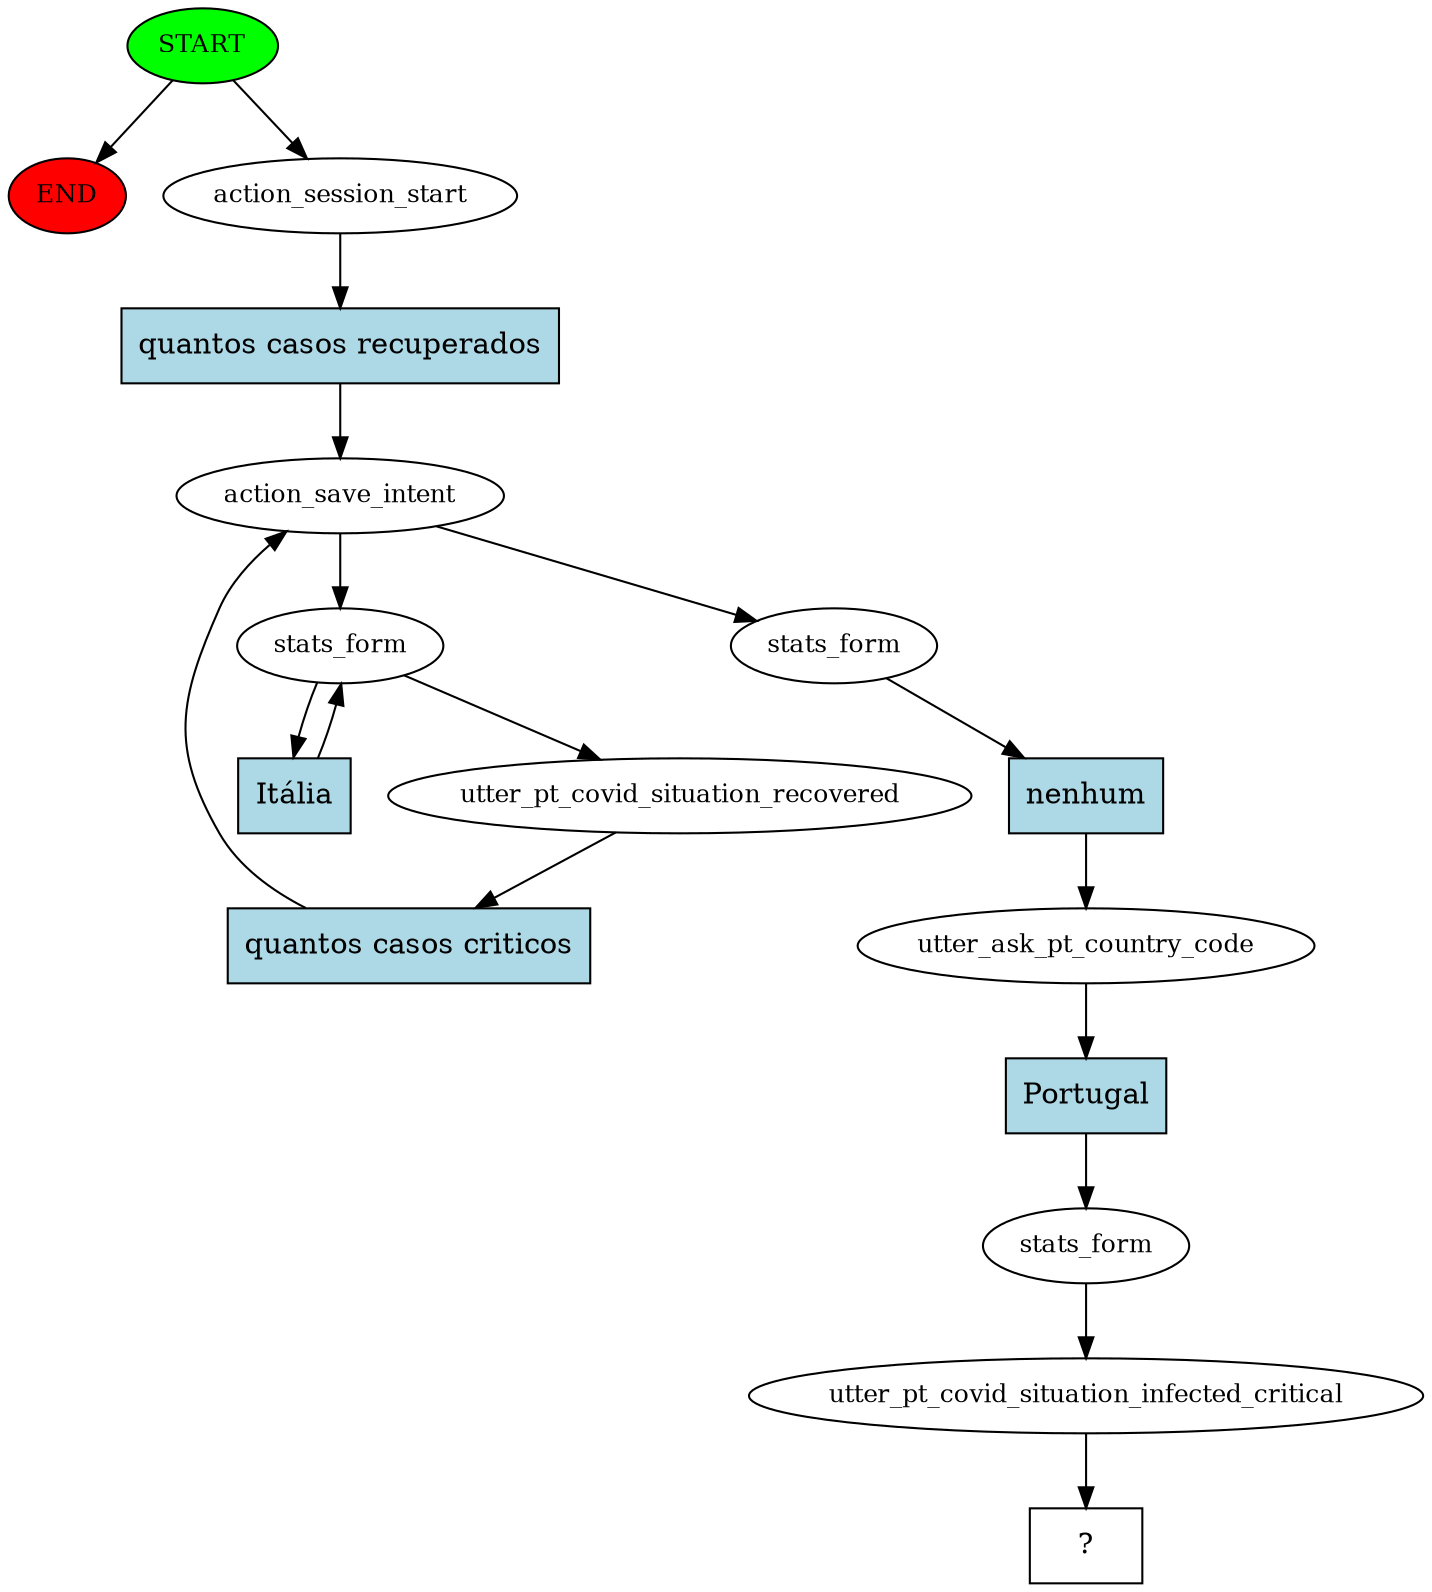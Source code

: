 digraph  {
0 [class="start active", fillcolor=green, fontsize=12, label=START, style=filled];
"-1" [class=end, fillcolor=red, fontsize=12, label=END, style=filled];
1 [class=active, fontsize=12, label=action_session_start];
2 [class=active, fontsize=12, label=action_save_intent];
3 [class=active, fontsize=12, label=stats_form];
5 [class=active, fontsize=12, label=utter_pt_covid_situation_recovered];
7 [class=active, fontsize=12, label=stats_form];
8 [class=active, fontsize=12, label=utter_ask_pt_country_code];
9 [class=active, fontsize=12, label=stats_form];
10 [class=active, fontsize=12, label=utter_pt_covid_situation_infected_critical];
11 [class="intent dashed active", label="  ?  ", shape=rect];
12 [class="intent active", fillcolor=lightblue, label="quantos casos recuperados", shape=rect, style=filled];
13 [class="intent active", fillcolor=lightblue, label="Itália", shape=rect, style=filled];
14 [class="intent active", fillcolor=lightblue, label="quantos casos criticos", shape=rect, style=filled];
15 [class="intent active", fillcolor=lightblue, label=nenhum, shape=rect, style=filled];
16 [class="intent active", fillcolor=lightblue, label=Portugal, shape=rect, style=filled];
0 -> "-1"  [class="", key=NONE, label=""];
0 -> 1  [class=active, key=NONE, label=""];
1 -> 12  [class=active, key=0];
2 -> 3  [class=active, key=NONE, label=""];
2 -> 7  [class=active, key=NONE, label=""];
3 -> 5  [class=active, key=NONE, label=""];
3 -> 13  [class=active, key=0];
5 -> 14  [class=active, key=0];
7 -> 15  [class=active, key=0];
8 -> 16  [class=active, key=0];
9 -> 10  [class=active, key=NONE, label=""];
10 -> 11  [class=active, key=NONE, label=""];
12 -> 2  [class=active, key=0];
13 -> 3  [class=active, key=0];
14 -> 2  [class=active, key=0];
15 -> 8  [class=active, key=0];
16 -> 9  [class=active, key=0];
}
